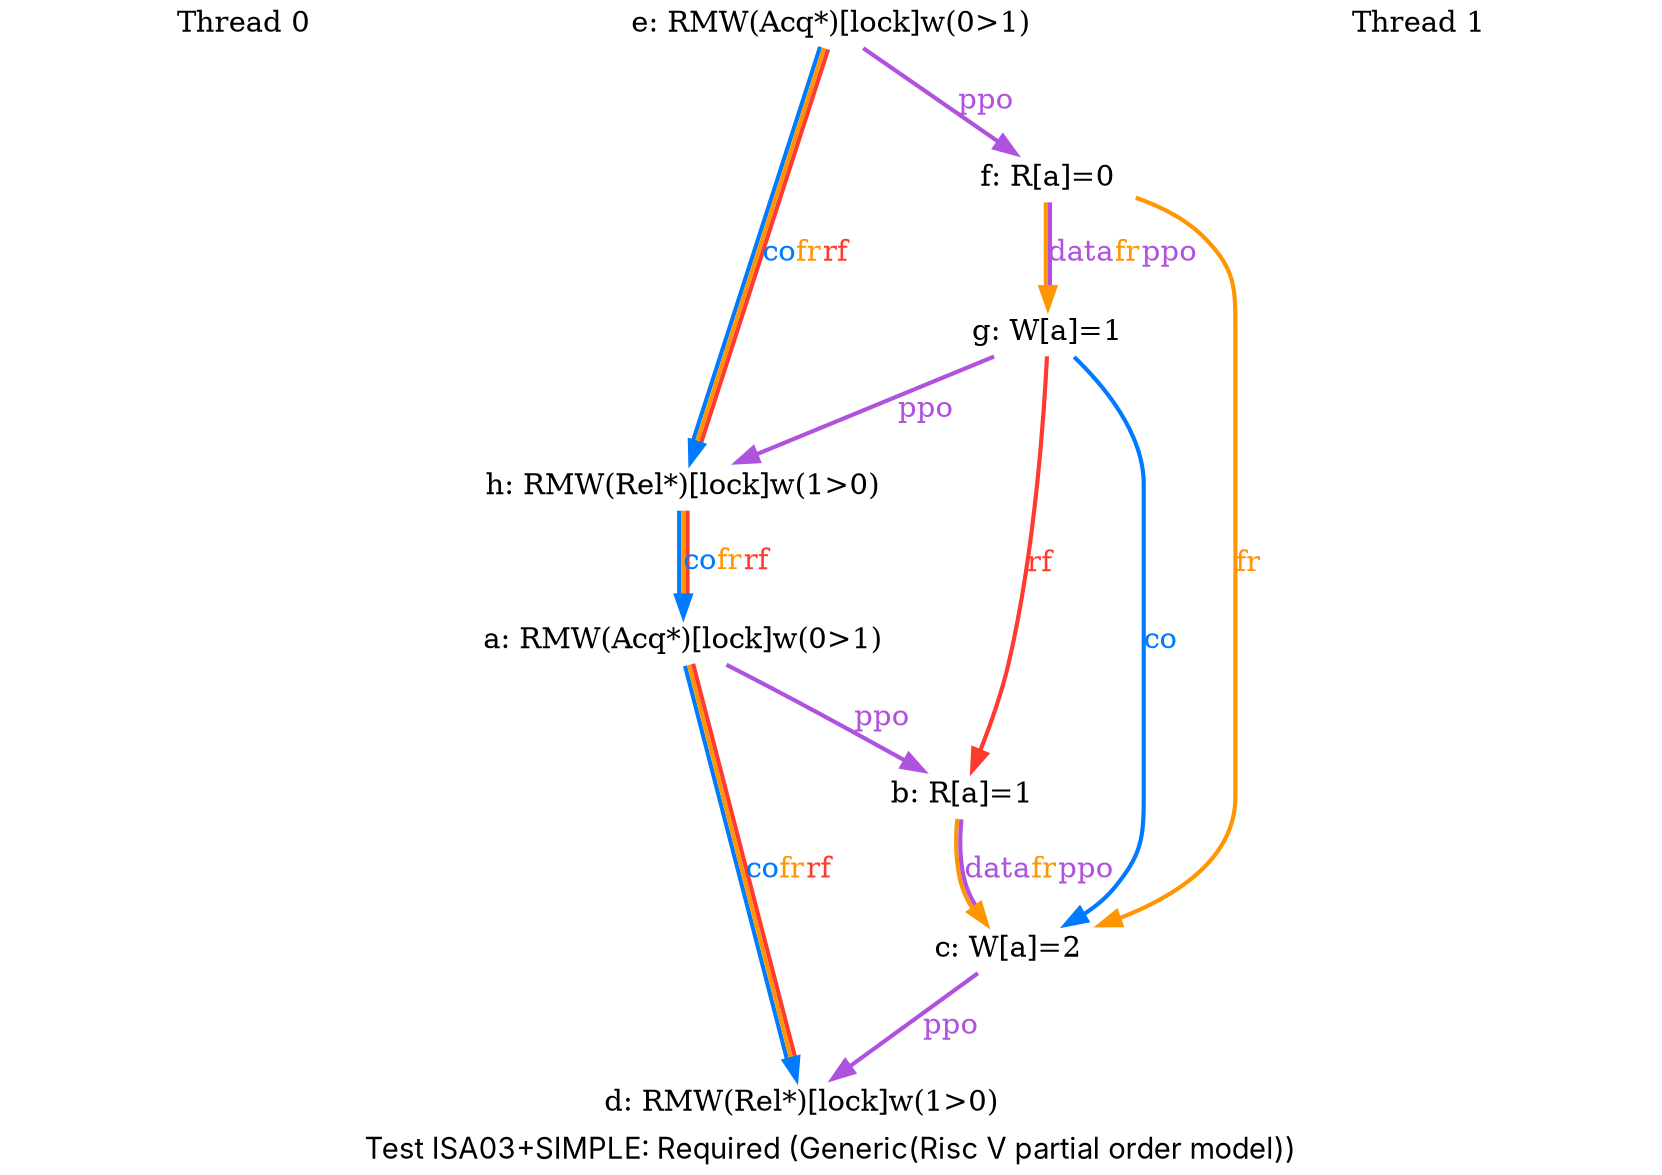 digraph G {

splines=spline;
pad="0.000000";
fontname="SF Pro Display";

/* legend */
fontsize=14;
label="Test ISA03+SIMPLE: Required (Generic(Risc V partial order model))";


/* the unlocked events */
proc0_label_node [shape=none, fontsize=14, label="Thread 0", pos="1.000000,4.050000!", fixedsize=true, width=3.250000, height=0.281250]
eiid0 [label="a: RMW(Acq*)[lock]w(0>1)", shape="none", fontsize=14, pos="1.000000,3.375000!", fixedsize="false", height="0.194444", width="4.083333"];
eiid1 [label="b: R[a]=1", shape="none", fontsize=14, pos="1.000000,2.250000!", fixedsize="false", height="0.194444", width="1.166667"];
eiid2 [label="c: W[a]=2", shape="none", fontsize=14, pos="1.000000,1.125000!", fixedsize="false", height="0.194444", width="1.166667"];
eiid3 [label="d: RMW(Rel*)[lock]w(1>0)", shape="none", fontsize=14, pos="1.000000,0.000000!", fixedsize="false", height="0.194444", width="4.083333"];
proc1_label_node [shape=none, fontsize=14, label="Thread 1", pos="6.000000,4.050000!", fixedsize=true, width=3.250000, height=0.281250]
eiid4 [label="e: RMW(Acq*)[lock]w(0>1)", shape="none", fontsize=14, pos="6.000000,3.375000!", fixedsize="false", height="0.194444", width="4.083333"];
eiid5 [label="f: R[a]=0", shape="none", fontsize=14, pos="6.000000,2.250000!", fixedsize="false", height="0.194444", width="1.166667"];
eiid6 [label="g: W[a]=1", shape="none", fontsize=14, pos="6.000000,1.125000!", fixedsize="false", height="0.194444", width="1.166667"];
eiid7 [label="h: RMW(Rel*)[lock]w(1>0)", shape="none", fontsize=14, pos="6.000000,0.000000!", fixedsize="false", height="0.194444", width="4.083333"];

/* the intra_causality_data edges */


/* the intra_causality_control edges */

/* the poi edges */
/* the rfmap edges */


/* The viewed-before edges */
eiid0 -> eiid1 [label=<<font color="#AF52DE">ppo</font>>, color="#AF52DE", fontsize=14, penwidth="2.000000", arrowsize="1.000000"];
eiid0 -> eiid3 [label=<<font color="#007AFF">co</font><font color="#FF9500">fr</font><font color="#FF3B30">rf</font>>, color="#007AFF:#FF9500:#FF3B30", fontsize=14, penwidth="2.000000", arrowsize="1.000000"];
eiid1 -> eiid2 [label=<<font color="#AF52DE">data</font><font color="#FF9500">fr</font><font color="#AF52DE">ppo</font>>, color="#FF9500:#AF52DE", fontsize=14, penwidth="2.000000", arrowsize="1.000000"];
eiid2 -> eiid3 [label=<<font color="#AF52DE">ppo</font>>, color="#AF52DE", fontsize=14, penwidth="2.000000", arrowsize="1.000000"];
eiid4 -> eiid5 [label=<<font color="#AF52DE">ppo</font>>, color="#AF52DE", fontsize=14, penwidth="2.000000", arrowsize="1.000000"];
eiid4 -> eiid7 [label=<<font color="#007AFF">co</font><font color="#FF9500">fr</font><font color="#FF3B30">rf</font>>, color="#007AFF:#FF9500:#FF3B30", fontsize=14, penwidth="2.000000", arrowsize="1.000000"];
eiid5 -> eiid2 [label=<<font color="#FF9500">fr</font>>, color="#FF9500", fontsize=14, penwidth="2.000000", arrowsize="1.000000"];
eiid5 -> eiid6 [label=<<font color="#AF52DE">data</font><font color="#FF9500">fr</font><font color="#AF52DE">ppo</font>>, color="#FF9500:#AF52DE", fontsize=14, penwidth="2.000000", arrowsize="1.000000"];
eiid6 -> eiid1 [label=<<font color="#FF3B30">rf</font>>, color="#FF3B30", fontsize=14, penwidth="2.000000", arrowsize="1.000000"];
eiid6 -> eiid2 [label=<<font color="#007AFF">co</font>>, color="#007AFF", fontsize=14, penwidth="2.000000", arrowsize="1.000000"];
eiid6 -> eiid7 [label=<<font color="#AF52DE">ppo</font>>, color="#AF52DE", fontsize=14, penwidth="2.000000", arrowsize="1.000000"];
eiid7 -> eiid0 [label=<<font color="#007AFF">co</font><font color="#FF9500">fr</font><font color="#FF3B30">rf</font>>, color="#007AFF:#FF9500:#FF3B30", fontsize=14, penwidth="2.000000", arrowsize="1.000000"];
}
